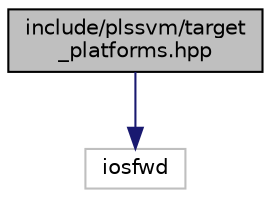 digraph "include/plssvm/target_platforms.hpp"
{
 // LATEX_PDF_SIZE
  edge [fontname="Helvetica",fontsize="10",labelfontname="Helvetica",labelfontsize="10"];
  node [fontname="Helvetica",fontsize="10",shape=record];
  Node1 [label="include/plssvm/target\l_platforms.hpp",height=0.2,width=0.4,color="black", fillcolor="grey75", style="filled", fontcolor="black",tooltip="Defines all possible targets. Can also include targets not available on the current target platform."];
  Node1 -> Node2 [color="midnightblue",fontsize="10",style="solid",fontname="Helvetica"];
  Node2 [label="iosfwd",height=0.2,width=0.4,color="grey75", fillcolor="white", style="filled",tooltip=" "];
}
